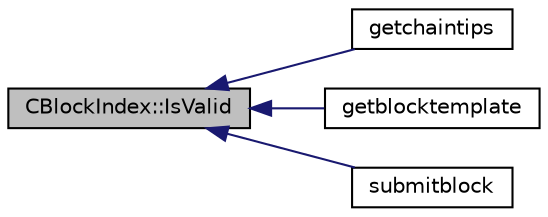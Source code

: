 digraph "CBlockIndex::IsValid"
{
  edge [fontname="Helvetica",fontsize="10",labelfontname="Helvetica",labelfontsize="10"];
  node [fontname="Helvetica",fontsize="10",shape=record];
  rankdir="LR";
  Node368 [label="CBlockIndex::IsValid",height=0.2,width=0.4,color="black", fillcolor="grey75", style="filled", fontcolor="black"];
  Node368 -> Node369 [dir="back",color="midnightblue",fontsize="10",style="solid",fontname="Helvetica"];
  Node369 [label="getchaintips",height=0.2,width=0.4,color="black", fillcolor="white", style="filled",URL="$rpcblockchain_8cpp.html#a1075c2ee1de1658c351332c76237dea0"];
  Node368 -> Node370 [dir="back",color="midnightblue",fontsize="10",style="solid",fontname="Helvetica"];
  Node370 [label="getblocktemplate",height=0.2,width=0.4,color="black", fillcolor="white", style="filled",URL="$rpcmining_8cpp.html#a27347eecedd59156c914fcb5ce488f9a"];
  Node368 -> Node371 [dir="back",color="midnightblue",fontsize="10",style="solid",fontname="Helvetica"];
  Node371 [label="submitblock",height=0.2,width=0.4,color="black", fillcolor="white", style="filled",URL="$rpcmining_8cpp.html#a6fc1aa077add8cb1c74207056616134d"];
}
